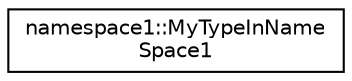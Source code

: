 digraph "クラス階層図"
{
  edge [fontname="Helvetica",fontsize="10",labelfontname="Helvetica",labelfontsize="10"];
  node [fontname="Helvetica",fontsize="10",shape=record];
  rankdir="LR";
  Node0 [label="namespace1::MyTypeInName\lSpace1",height=0.2,width=0.4,color="black", fillcolor="white", style="filled",URL="$df/d31/classnamespace1_1_1_my_type_in_name_space1.html"];
}
